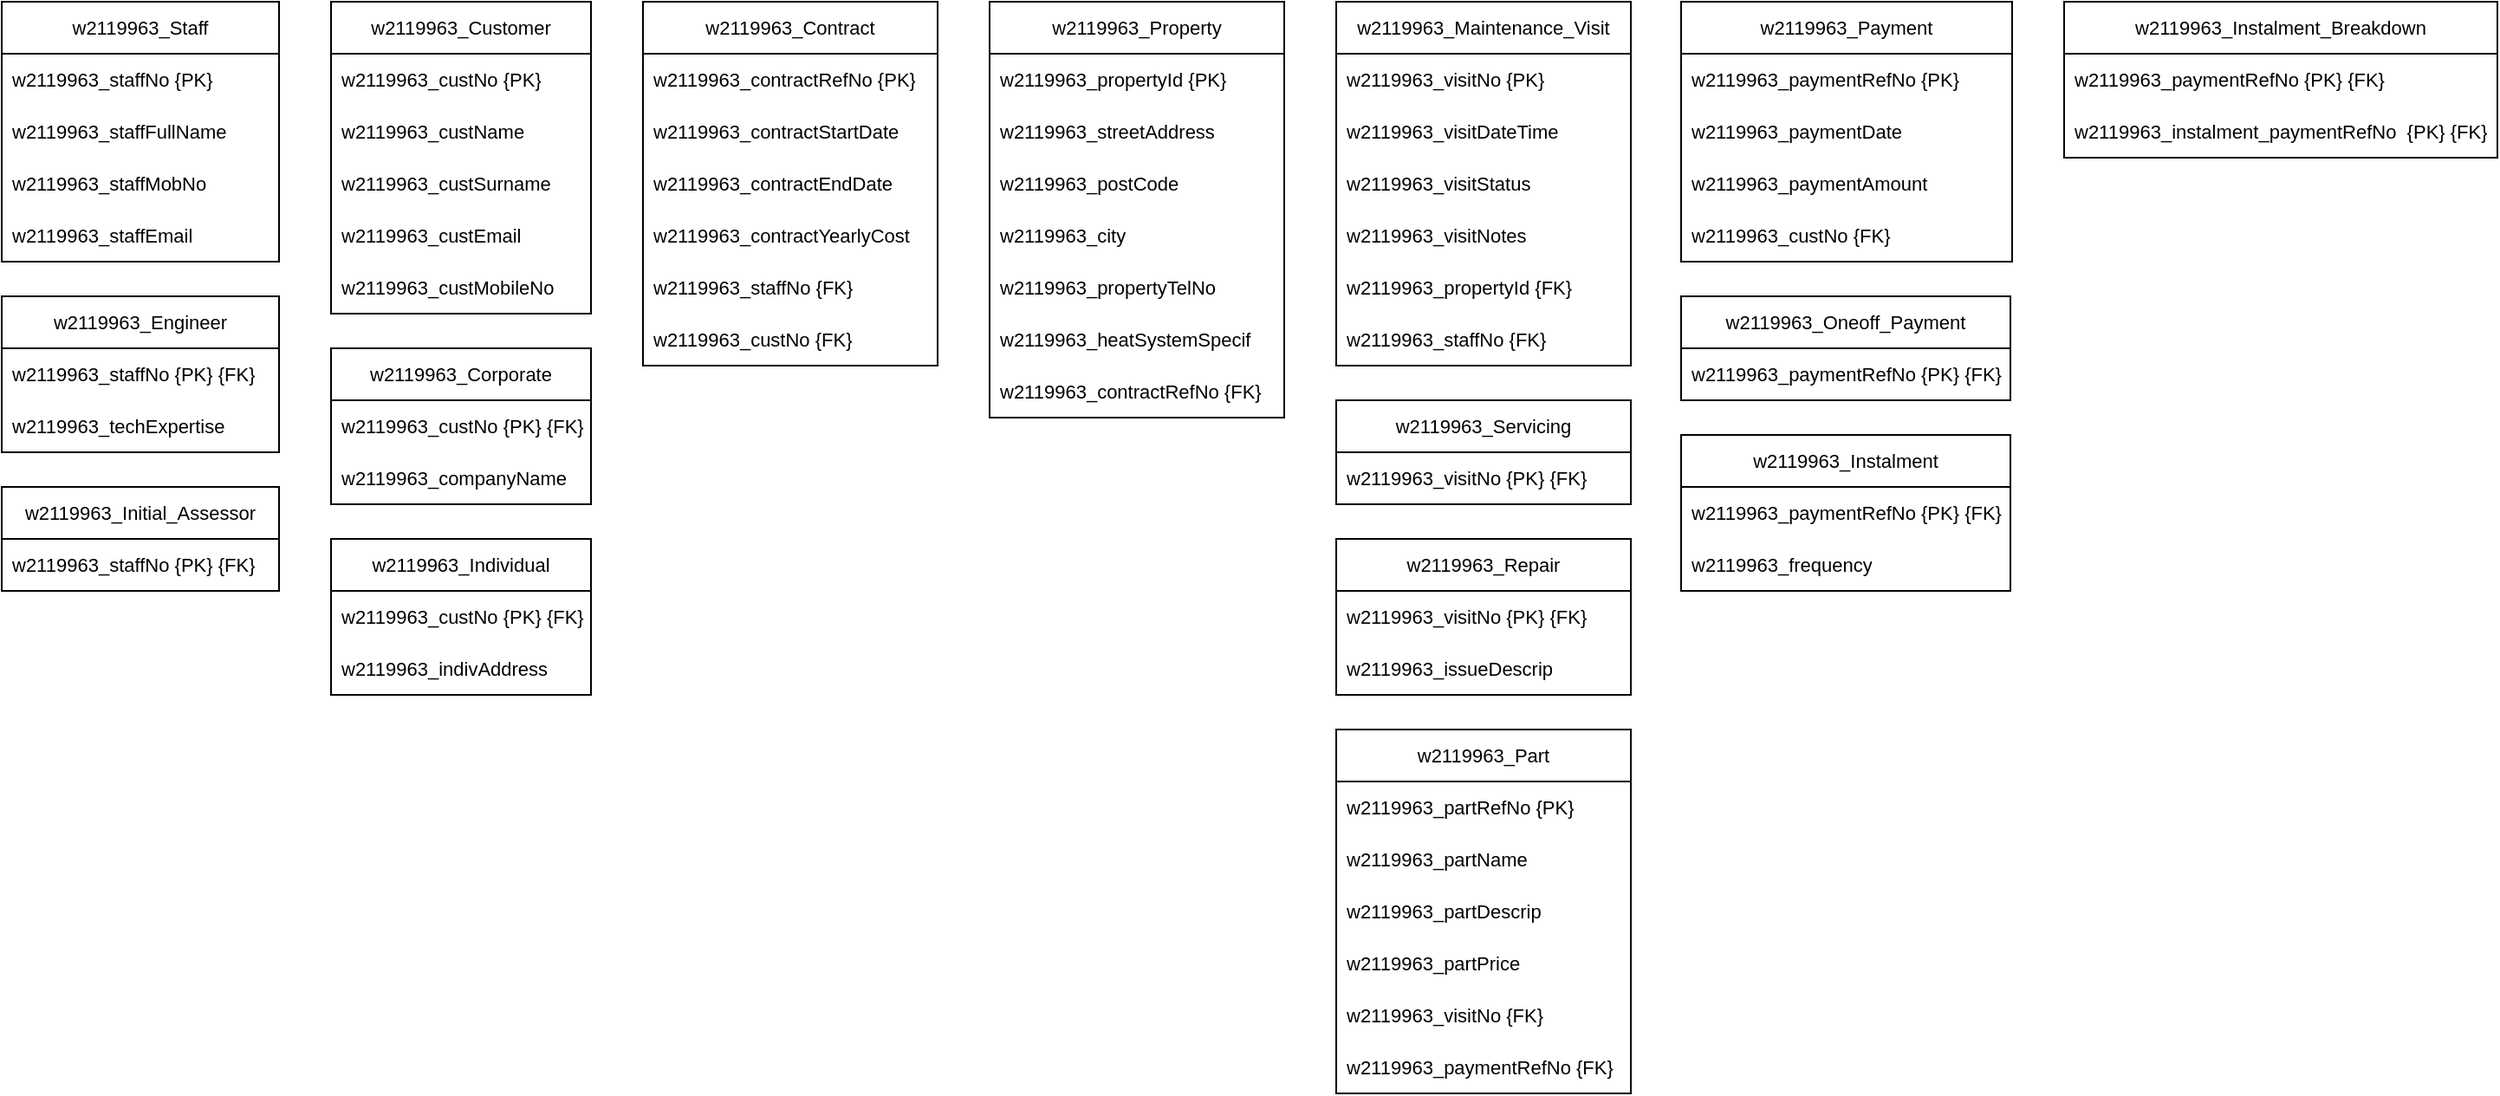 <mxfile version="28.2.7" pages="2">
  <diagram name="Entity_List" id="ESNx5xNrAvuMI_utKRIi">
    <mxGraphModel dx="1983" dy="808" grid="1" gridSize="10" guides="1" tooltips="1" connect="1" arrows="1" fold="1" page="1" pageScale="1" pageWidth="1169" pageHeight="827" math="0" shadow="0">
      <root>
        <mxCell id="0" />
        <mxCell id="1" parent="0" />
        <mxCell id="lE1ll-PFGpmdt14itvpE-1" value="w2119963_Staff" style="swimlane;fontStyle=0;childLayout=stackLayout;horizontal=1;startSize=30;horizontalStack=0;resizeParent=1;resizeParentMax=0;resizeLast=0;collapsible=1;marginBottom=0;whiteSpace=wrap;html=1;fontSize=11;" vertex="1" parent="1">
          <mxGeometry x="10" y="10" width="160" height="150" as="geometry" />
        </mxCell>
        <mxCell id="lE1ll-PFGpmdt14itvpE-2" value="&lt;span style=&quot;text-align: center;&quot;&gt;w2119963_staffNo {PK}&lt;/span&gt;" style="text;strokeColor=none;fillColor=none;align=left;verticalAlign=middle;spacingLeft=4;spacingRight=4;overflow=hidden;points=[[0,0.5],[1,0.5]];portConstraint=eastwest;rotatable=0;whiteSpace=wrap;html=1;fontSize=11;" vertex="1" parent="lE1ll-PFGpmdt14itvpE-1">
          <mxGeometry y="30" width="160" height="30" as="geometry" />
        </mxCell>
        <mxCell id="lE1ll-PFGpmdt14itvpE-3" value="&lt;span style=&quot;text-align: center;&quot;&gt;w2119963_staffFullName&lt;/span&gt;" style="text;strokeColor=none;fillColor=none;align=left;verticalAlign=middle;spacingLeft=4;spacingRight=4;overflow=hidden;points=[[0,0.5],[1,0.5]];portConstraint=eastwest;rotatable=0;whiteSpace=wrap;html=1;fontSize=11;" vertex="1" parent="lE1ll-PFGpmdt14itvpE-1">
          <mxGeometry y="60" width="160" height="30" as="geometry" />
        </mxCell>
        <mxCell id="lE1ll-PFGpmdt14itvpE-4" value="&lt;span style=&quot;text-align: center;&quot;&gt;w2119963_staffMobNo&lt;/span&gt;" style="text;strokeColor=none;fillColor=none;align=left;verticalAlign=middle;spacingLeft=4;spacingRight=4;overflow=hidden;points=[[0,0.5],[1,0.5]];portConstraint=eastwest;rotatable=0;whiteSpace=wrap;html=1;fontSize=11;" vertex="1" parent="lE1ll-PFGpmdt14itvpE-1">
          <mxGeometry y="90" width="160" height="30" as="geometry" />
        </mxCell>
        <mxCell id="lE1ll-PFGpmdt14itvpE-5" value="&lt;span style=&quot;text-align: center;&quot;&gt;w2119963_staffEmail&lt;/span&gt;" style="text;strokeColor=none;fillColor=none;align=left;verticalAlign=middle;spacingLeft=4;spacingRight=4;overflow=hidden;points=[[0,0.5],[1,0.5]];portConstraint=eastwest;rotatable=0;whiteSpace=wrap;html=1;fontSize=11;" vertex="1" parent="lE1ll-PFGpmdt14itvpE-1">
          <mxGeometry y="120" width="160" height="30" as="geometry" />
        </mxCell>
        <mxCell id="lE1ll-PFGpmdt14itvpE-6" value="w2119963_Engineer" style="swimlane;fontStyle=0;childLayout=stackLayout;horizontal=1;startSize=30;horizontalStack=0;resizeParent=1;resizeParentMax=0;resizeLast=0;collapsible=1;marginBottom=0;whiteSpace=wrap;html=1;fontSize=11;" vertex="1" parent="1">
          <mxGeometry x="10" y="180" width="160" height="90" as="geometry" />
        </mxCell>
        <mxCell id="lE1ll-PFGpmdt14itvpE-7" value="&lt;span style=&quot;text-align: center;&quot;&gt;w2119963_staffNo {PK} {FK}&lt;/span&gt;" style="text;strokeColor=none;fillColor=none;align=left;verticalAlign=middle;spacingLeft=4;spacingRight=4;overflow=hidden;points=[[0,0.5],[1,0.5]];portConstraint=eastwest;rotatable=0;whiteSpace=wrap;html=1;fontSize=11;" vertex="1" parent="lE1ll-PFGpmdt14itvpE-6">
          <mxGeometry y="30" width="160" height="30" as="geometry" />
        </mxCell>
        <mxCell id="lE1ll-PFGpmdt14itvpE-8" value="&lt;span style=&quot;text-align: center;&quot;&gt;w2119963_techExpertise&lt;/span&gt;" style="text;strokeColor=none;fillColor=none;align=left;verticalAlign=middle;spacingLeft=4;spacingRight=4;overflow=hidden;points=[[0,0.5],[1,0.5]];portConstraint=eastwest;rotatable=0;whiteSpace=wrap;html=1;fontSize=11;" vertex="1" parent="lE1ll-PFGpmdt14itvpE-6">
          <mxGeometry y="60" width="160" height="30" as="geometry" />
        </mxCell>
        <mxCell id="lE1ll-PFGpmdt14itvpE-11" value="w2119963_Initial_Assessor" style="swimlane;fontStyle=0;childLayout=stackLayout;horizontal=1;startSize=30;horizontalStack=0;resizeParent=1;resizeParentMax=0;resizeLast=0;collapsible=1;marginBottom=0;whiteSpace=wrap;html=1;fontSize=11;" vertex="1" parent="1">
          <mxGeometry x="10" y="290" width="160" height="60" as="geometry" />
        </mxCell>
        <mxCell id="lE1ll-PFGpmdt14itvpE-12" value="&lt;span style=&quot;text-align: center;&quot;&gt;w2119963_staffNo {PK} {FK}&lt;/span&gt;" style="text;strokeColor=none;fillColor=none;align=left;verticalAlign=middle;spacingLeft=4;spacingRight=4;overflow=hidden;points=[[0,0.5],[1,0.5]];portConstraint=eastwest;rotatable=0;whiteSpace=wrap;html=1;fontSize=11;" vertex="1" parent="lE1ll-PFGpmdt14itvpE-11">
          <mxGeometry y="30" width="160" height="30" as="geometry" />
        </mxCell>
        <mxCell id="lE1ll-PFGpmdt14itvpE-14" value="w2119963_Customer" style="swimlane;fontStyle=0;childLayout=stackLayout;horizontal=1;startSize=30;horizontalStack=0;resizeParent=1;resizeParentMax=0;resizeLast=0;collapsible=1;marginBottom=0;whiteSpace=wrap;html=1;fontSize=11;" vertex="1" parent="1">
          <mxGeometry x="200" y="10" width="150" height="180" as="geometry" />
        </mxCell>
        <mxCell id="lE1ll-PFGpmdt14itvpE-15" value="&lt;span style=&quot;text-align: center;&quot;&gt;w2119963_custNo {PK}&lt;/span&gt;" style="text;strokeColor=none;fillColor=none;align=left;verticalAlign=middle;spacingLeft=4;spacingRight=4;overflow=hidden;points=[[0,0.5],[1,0.5]];portConstraint=eastwest;rotatable=0;whiteSpace=wrap;html=1;fontSize=11;" vertex="1" parent="lE1ll-PFGpmdt14itvpE-14">
          <mxGeometry y="30" width="150" height="30" as="geometry" />
        </mxCell>
        <mxCell id="lE1ll-PFGpmdt14itvpE-16" value="&lt;span style=&quot;text-align: center;&quot;&gt;w2119963_custName&lt;/span&gt;" style="text;strokeColor=none;fillColor=none;align=left;verticalAlign=middle;spacingLeft=4;spacingRight=4;overflow=hidden;points=[[0,0.5],[1,0.5]];portConstraint=eastwest;rotatable=0;whiteSpace=wrap;html=1;fontSize=11;" vertex="1" parent="lE1ll-PFGpmdt14itvpE-14">
          <mxGeometry y="60" width="150" height="30" as="geometry" />
        </mxCell>
        <mxCell id="lE1ll-PFGpmdt14itvpE-17" value="&lt;span style=&quot;text-align: center;&quot;&gt;w2119963_custSurname&lt;/span&gt;" style="text;strokeColor=none;fillColor=none;align=left;verticalAlign=middle;spacingLeft=4;spacingRight=4;overflow=hidden;points=[[0,0.5],[1,0.5]];portConstraint=eastwest;rotatable=0;whiteSpace=wrap;html=1;fontSize=11;" vertex="1" parent="lE1ll-PFGpmdt14itvpE-14">
          <mxGeometry y="90" width="150" height="30" as="geometry" />
        </mxCell>
        <mxCell id="lE1ll-PFGpmdt14itvpE-18" value="&lt;span style=&quot;text-align: center;&quot;&gt;w2119963_custEmail&lt;/span&gt;" style="text;strokeColor=none;fillColor=none;align=left;verticalAlign=middle;spacingLeft=4;spacingRight=4;overflow=hidden;points=[[0,0.5],[1,0.5]];portConstraint=eastwest;rotatable=0;whiteSpace=wrap;html=1;fontSize=11;" vertex="1" parent="lE1ll-PFGpmdt14itvpE-14">
          <mxGeometry y="120" width="150" height="30" as="geometry" />
        </mxCell>
        <mxCell id="lE1ll-PFGpmdt14itvpE-19" value="&lt;span style=&quot;text-align: center;&quot;&gt;w2119963_custMobileNo&lt;/span&gt;" style="text;strokeColor=none;fillColor=none;align=left;verticalAlign=middle;spacingLeft=4;spacingRight=4;overflow=hidden;points=[[0,0.5],[1,0.5]];portConstraint=eastwest;rotatable=0;whiteSpace=wrap;html=1;fontSize=11;" vertex="1" parent="lE1ll-PFGpmdt14itvpE-14">
          <mxGeometry y="150" width="150" height="30" as="geometry" />
        </mxCell>
        <mxCell id="lE1ll-PFGpmdt14itvpE-20" value="w2119963_Corporate" style="swimlane;fontStyle=0;childLayout=stackLayout;horizontal=1;startSize=30;horizontalStack=0;resizeParent=1;resizeParentMax=0;resizeLast=0;collapsible=1;marginBottom=0;whiteSpace=wrap;html=1;fontSize=11;" vertex="1" parent="1">
          <mxGeometry x="200" y="210" width="150" height="90" as="geometry" />
        </mxCell>
        <mxCell id="lE1ll-PFGpmdt14itvpE-21" value="&lt;span style=&quot;text-align: center;&quot;&gt;w2119963_custNo {PK} {FK}&lt;/span&gt;" style="text;strokeColor=none;fillColor=none;align=left;verticalAlign=middle;spacingLeft=4;spacingRight=4;overflow=hidden;points=[[0,0.5],[1,0.5]];portConstraint=eastwest;rotatable=0;whiteSpace=wrap;html=1;fontSize=11;" vertex="1" parent="lE1ll-PFGpmdt14itvpE-20">
          <mxGeometry y="30" width="150" height="30" as="geometry" />
        </mxCell>
        <mxCell id="lE1ll-PFGpmdt14itvpE-22" value="&lt;span style=&quot;text-align: center;&quot;&gt;w2119963_companyName&lt;/span&gt;" style="text;strokeColor=none;fillColor=none;align=left;verticalAlign=middle;spacingLeft=4;spacingRight=4;overflow=hidden;points=[[0,0.5],[1,0.5]];portConstraint=eastwest;rotatable=0;whiteSpace=wrap;html=1;fontSize=11;" vertex="1" parent="lE1ll-PFGpmdt14itvpE-20">
          <mxGeometry y="60" width="150" height="30" as="geometry" />
        </mxCell>
        <mxCell id="lE1ll-PFGpmdt14itvpE-26" value="w2119963_Individual" style="swimlane;fontStyle=0;childLayout=stackLayout;horizontal=1;startSize=30;horizontalStack=0;resizeParent=1;resizeParentMax=0;resizeLast=0;collapsible=1;marginBottom=0;whiteSpace=wrap;html=1;fontSize=11;" vertex="1" parent="1">
          <mxGeometry x="200" y="320" width="150" height="90" as="geometry" />
        </mxCell>
        <mxCell id="lE1ll-PFGpmdt14itvpE-27" value="&lt;span style=&quot;text-align: center;&quot;&gt;w2119963_custNo {PK} {FK}&lt;/span&gt;" style="text;strokeColor=none;fillColor=none;align=left;verticalAlign=middle;spacingLeft=4;spacingRight=4;overflow=hidden;points=[[0,0.5],[1,0.5]];portConstraint=eastwest;rotatable=0;whiteSpace=wrap;html=1;fontSize=11;" vertex="1" parent="lE1ll-PFGpmdt14itvpE-26">
          <mxGeometry y="30" width="150" height="30" as="geometry" />
        </mxCell>
        <mxCell id="lE1ll-PFGpmdt14itvpE-28" value="&lt;span style=&quot;text-align: center;&quot;&gt;w2119963_indivAddress&lt;/span&gt;" style="text;strokeColor=none;fillColor=none;align=left;verticalAlign=middle;spacingLeft=4;spacingRight=4;overflow=hidden;points=[[0,0.5],[1,0.5]];portConstraint=eastwest;rotatable=0;whiteSpace=wrap;html=1;fontSize=11;" vertex="1" parent="lE1ll-PFGpmdt14itvpE-26">
          <mxGeometry y="60" width="150" height="30" as="geometry" />
        </mxCell>
        <mxCell id="lE1ll-PFGpmdt14itvpE-29" value="w2119963_Contract" style="swimlane;fontStyle=0;childLayout=stackLayout;horizontal=1;startSize=30;horizontalStack=0;resizeParent=1;resizeParentMax=0;resizeLast=0;collapsible=1;marginBottom=0;whiteSpace=wrap;html=1;fontSize=11;" vertex="1" parent="1">
          <mxGeometry x="380" y="10" width="170" height="210" as="geometry" />
        </mxCell>
        <mxCell id="lE1ll-PFGpmdt14itvpE-30" value="&lt;span style=&quot;text-align: center;&quot;&gt;w2119963_contractRefNo {PK}&lt;/span&gt;" style="text;strokeColor=none;fillColor=none;align=left;verticalAlign=middle;spacingLeft=4;spacingRight=4;overflow=hidden;points=[[0,0.5],[1,0.5]];portConstraint=eastwest;rotatable=0;whiteSpace=wrap;html=1;fontSize=11;" vertex="1" parent="lE1ll-PFGpmdt14itvpE-29">
          <mxGeometry y="30" width="170" height="30" as="geometry" />
        </mxCell>
        <mxCell id="lE1ll-PFGpmdt14itvpE-31" value="&lt;span style=&quot;text-align: center;&quot;&gt;w2119963_contractStartDate&lt;/span&gt;" style="text;strokeColor=none;fillColor=none;align=left;verticalAlign=middle;spacingLeft=4;spacingRight=4;overflow=hidden;points=[[0,0.5],[1,0.5]];portConstraint=eastwest;rotatable=0;whiteSpace=wrap;html=1;fontSize=11;" vertex="1" parent="lE1ll-PFGpmdt14itvpE-29">
          <mxGeometry y="60" width="170" height="30" as="geometry" />
        </mxCell>
        <mxCell id="lE1ll-PFGpmdt14itvpE-32" value="&lt;span style=&quot;text-align: center;&quot;&gt;w2119963_contractEndDate&lt;/span&gt;" style="text;strokeColor=none;fillColor=none;align=left;verticalAlign=middle;spacingLeft=4;spacingRight=4;overflow=hidden;points=[[0,0.5],[1,0.5]];portConstraint=eastwest;rotatable=0;whiteSpace=wrap;html=1;fontSize=11;" vertex="1" parent="lE1ll-PFGpmdt14itvpE-29">
          <mxGeometry y="90" width="170" height="30" as="geometry" />
        </mxCell>
        <mxCell id="lE1ll-PFGpmdt14itvpE-33" value="&lt;span style=&quot;text-align: center;&quot;&gt;w2119963_contractYearlyCost&lt;/span&gt;" style="text;strokeColor=none;fillColor=none;align=left;verticalAlign=middle;spacingLeft=4;spacingRight=4;overflow=hidden;points=[[0,0.5],[1,0.5]];portConstraint=eastwest;rotatable=0;whiteSpace=wrap;html=1;fontSize=11;" vertex="1" parent="lE1ll-PFGpmdt14itvpE-29">
          <mxGeometry y="120" width="170" height="30" as="geometry" />
        </mxCell>
        <mxCell id="lE1ll-PFGpmdt14itvpE-34" value="&lt;span style=&quot;text-align: center;&quot;&gt;w2119963_staffNo {FK}&lt;/span&gt;" style="text;strokeColor=none;fillColor=none;align=left;verticalAlign=middle;spacingLeft=4;spacingRight=4;overflow=hidden;points=[[0,0.5],[1,0.5]];portConstraint=eastwest;rotatable=0;whiteSpace=wrap;html=1;fontSize=11;" vertex="1" parent="lE1ll-PFGpmdt14itvpE-29">
          <mxGeometry y="150" width="170" height="30" as="geometry" />
        </mxCell>
        <mxCell id="lE1ll-PFGpmdt14itvpE-35" value="&lt;span style=&quot;text-align: center;&quot;&gt;w2119963_custNo {FK}&lt;/span&gt;" style="text;strokeColor=none;fillColor=none;align=left;verticalAlign=middle;spacingLeft=4;spacingRight=4;overflow=hidden;points=[[0,0.5],[1,0.5]];portConstraint=eastwest;rotatable=0;whiteSpace=wrap;html=1;fontSize=11;" vertex="1" parent="lE1ll-PFGpmdt14itvpE-29">
          <mxGeometry y="180" width="170" height="30" as="geometry" />
        </mxCell>
        <mxCell id="lE1ll-PFGpmdt14itvpE-36" value="w2119963_Property" style="swimlane;fontStyle=0;childLayout=stackLayout;horizontal=1;startSize=30;horizontalStack=0;resizeParent=1;resizeParentMax=0;resizeLast=0;collapsible=1;marginBottom=0;whiteSpace=wrap;html=1;fontSize=11;" vertex="1" parent="1">
          <mxGeometry x="580" y="10" width="170" height="240" as="geometry" />
        </mxCell>
        <mxCell id="lE1ll-PFGpmdt14itvpE-37" value="&lt;span style=&quot;text-align: center;&quot;&gt;w2119963_&lt;/span&gt;propertyId&lt;span style=&quot;text-align: center;&quot;&gt;&amp;nbsp;{PK}&lt;/span&gt;" style="text;strokeColor=none;fillColor=none;align=left;verticalAlign=middle;spacingLeft=4;spacingRight=4;overflow=hidden;points=[[0,0.5],[1,0.5]];portConstraint=eastwest;rotatable=0;whiteSpace=wrap;html=1;fontSize=11;" vertex="1" parent="lE1ll-PFGpmdt14itvpE-36">
          <mxGeometry y="30" width="170" height="30" as="geometry" />
        </mxCell>
        <mxCell id="lE1ll-PFGpmdt14itvpE-38" value="&lt;span style=&quot;text-align: center;&quot;&gt;w2119963_streetAddress&lt;/span&gt;" style="text;strokeColor=none;fillColor=none;align=left;verticalAlign=middle;spacingLeft=4;spacingRight=4;overflow=hidden;points=[[0,0.5],[1,0.5]];portConstraint=eastwest;rotatable=0;whiteSpace=wrap;html=1;fontSize=11;" vertex="1" parent="lE1ll-PFGpmdt14itvpE-36">
          <mxGeometry y="60" width="170" height="30" as="geometry" />
        </mxCell>
        <mxCell id="lE1ll-PFGpmdt14itvpE-39" value="&lt;span style=&quot;text-align: center;&quot;&gt;w2119963_postCode&lt;/span&gt;" style="text;strokeColor=none;fillColor=none;align=left;verticalAlign=middle;spacingLeft=4;spacingRight=4;overflow=hidden;points=[[0,0.5],[1,0.5]];portConstraint=eastwest;rotatable=0;whiteSpace=wrap;html=1;fontSize=11;" vertex="1" parent="lE1ll-PFGpmdt14itvpE-36">
          <mxGeometry y="90" width="170" height="30" as="geometry" />
        </mxCell>
        <mxCell id="lE1ll-PFGpmdt14itvpE-40" value="&lt;span style=&quot;text-align: center;&quot;&gt;w2119963_city&lt;/span&gt;" style="text;strokeColor=none;fillColor=none;align=left;verticalAlign=middle;spacingLeft=4;spacingRight=4;overflow=hidden;points=[[0,0.5],[1,0.5]];portConstraint=eastwest;rotatable=0;whiteSpace=wrap;html=1;fontSize=11;" vertex="1" parent="lE1ll-PFGpmdt14itvpE-36">
          <mxGeometry y="120" width="170" height="30" as="geometry" />
        </mxCell>
        <mxCell id="lE1ll-PFGpmdt14itvpE-41" value="&lt;span style=&quot;text-align: center;&quot;&gt;w2119963_propertyTelNo&lt;/span&gt;" style="text;strokeColor=none;fillColor=none;align=left;verticalAlign=middle;spacingLeft=4;spacingRight=4;overflow=hidden;points=[[0,0.5],[1,0.5]];portConstraint=eastwest;rotatable=0;whiteSpace=wrap;html=1;fontSize=11;" vertex="1" parent="lE1ll-PFGpmdt14itvpE-36">
          <mxGeometry y="150" width="170" height="30" as="geometry" />
        </mxCell>
        <mxCell id="lE1ll-PFGpmdt14itvpE-42" value="&lt;span style=&quot;text-align: center;&quot;&gt;w2119963_heatSystemSpecif&lt;/span&gt;" style="text;strokeColor=none;fillColor=none;align=left;verticalAlign=middle;spacingLeft=4;spacingRight=4;overflow=hidden;points=[[0,0.5],[1,0.5]];portConstraint=eastwest;rotatable=0;whiteSpace=wrap;html=1;fontSize=11;" vertex="1" parent="lE1ll-PFGpmdt14itvpE-36">
          <mxGeometry y="180" width="170" height="30" as="geometry" />
        </mxCell>
        <mxCell id="lE1ll-PFGpmdt14itvpE-43" value="&lt;span style=&quot;text-align: center;&quot;&gt;w2119963_contractRefNo {FK}&lt;/span&gt;" style="text;strokeColor=none;fillColor=none;align=left;verticalAlign=middle;spacingLeft=4;spacingRight=4;overflow=hidden;points=[[0,0.5],[1,0.5]];portConstraint=eastwest;rotatable=0;whiteSpace=wrap;html=1;fontSize=11;" vertex="1" parent="lE1ll-PFGpmdt14itvpE-36">
          <mxGeometry y="210" width="170" height="30" as="geometry" />
        </mxCell>
        <mxCell id="lE1ll-PFGpmdt14itvpE-44" value="w2119963_Maintenance_Visit" style="swimlane;fontStyle=0;childLayout=stackLayout;horizontal=1;startSize=30;horizontalStack=0;resizeParent=1;resizeParentMax=0;resizeLast=0;collapsible=1;marginBottom=0;whiteSpace=wrap;html=1;fontSize=11;" vertex="1" parent="1">
          <mxGeometry x="780" y="10" width="170" height="210" as="geometry" />
        </mxCell>
        <mxCell id="lE1ll-PFGpmdt14itvpE-45" value="&lt;span style=&quot;text-align: center;&quot;&gt;w2119963_visitNo {PK}&lt;/span&gt;" style="text;strokeColor=none;fillColor=none;align=left;verticalAlign=middle;spacingLeft=4;spacingRight=4;overflow=hidden;points=[[0,0.5],[1,0.5]];portConstraint=eastwest;rotatable=0;whiteSpace=wrap;html=1;fontSize=11;" vertex="1" parent="lE1ll-PFGpmdt14itvpE-44">
          <mxGeometry y="30" width="170" height="30" as="geometry" />
        </mxCell>
        <mxCell id="lE1ll-PFGpmdt14itvpE-46" value="&lt;span style=&quot;text-align: center;&quot;&gt;w2119963_visitDateTime&lt;/span&gt;" style="text;strokeColor=none;fillColor=none;align=left;verticalAlign=middle;spacingLeft=4;spacingRight=4;overflow=hidden;points=[[0,0.5],[1,0.5]];portConstraint=eastwest;rotatable=0;whiteSpace=wrap;html=1;fontSize=11;" vertex="1" parent="lE1ll-PFGpmdt14itvpE-44">
          <mxGeometry y="60" width="170" height="30" as="geometry" />
        </mxCell>
        <mxCell id="lE1ll-PFGpmdt14itvpE-47" value="&lt;span style=&quot;text-align: center;&quot;&gt;w2119963_visitStatus&lt;/span&gt;" style="text;strokeColor=none;fillColor=none;align=left;verticalAlign=middle;spacingLeft=4;spacingRight=4;overflow=hidden;points=[[0,0.5],[1,0.5]];portConstraint=eastwest;rotatable=0;whiteSpace=wrap;html=1;fontSize=11;" vertex="1" parent="lE1ll-PFGpmdt14itvpE-44">
          <mxGeometry y="90" width="170" height="30" as="geometry" />
        </mxCell>
        <mxCell id="lE1ll-PFGpmdt14itvpE-48" value="&lt;span style=&quot;text-align: center;&quot;&gt;w2119963_visitNotes&lt;/span&gt;" style="text;strokeColor=none;fillColor=none;align=left;verticalAlign=middle;spacingLeft=4;spacingRight=4;overflow=hidden;points=[[0,0.5],[1,0.5]];portConstraint=eastwest;rotatable=0;whiteSpace=wrap;html=1;fontSize=11;" vertex="1" parent="lE1ll-PFGpmdt14itvpE-44">
          <mxGeometry y="120" width="170" height="30" as="geometry" />
        </mxCell>
        <mxCell id="lE1ll-PFGpmdt14itvpE-49" value="&lt;span style=&quot;text-align: center;&quot;&gt;w2119963_&lt;/span&gt;propertyId&lt;span style=&quot;text-align: center;&quot;&gt;&amp;nbsp;{FK}&lt;/span&gt;" style="text;strokeColor=none;fillColor=none;align=left;verticalAlign=middle;spacingLeft=4;spacingRight=4;overflow=hidden;points=[[0,0.5],[1,0.5]];portConstraint=eastwest;rotatable=0;whiteSpace=wrap;html=1;fontSize=11;" vertex="1" parent="lE1ll-PFGpmdt14itvpE-44">
          <mxGeometry y="150" width="170" height="30" as="geometry" />
        </mxCell>
        <mxCell id="lE1ll-PFGpmdt14itvpE-50" value="&lt;span style=&quot;text-align: center;&quot;&gt;w2119963_staffNo {FK}&lt;/span&gt;" style="text;strokeColor=none;fillColor=none;align=left;verticalAlign=middle;spacingLeft=4;spacingRight=4;overflow=hidden;points=[[0,0.5],[1,0.5]];portConstraint=eastwest;rotatable=0;whiteSpace=wrap;html=1;fontSize=11;" vertex="1" parent="lE1ll-PFGpmdt14itvpE-44">
          <mxGeometry y="180" width="170" height="30" as="geometry" />
        </mxCell>
        <mxCell id="lE1ll-PFGpmdt14itvpE-52" value="w2119963_Servicing" style="swimlane;fontStyle=0;childLayout=stackLayout;horizontal=1;startSize=30;horizontalStack=0;resizeParent=1;resizeParentMax=0;resizeLast=0;collapsible=1;marginBottom=0;whiteSpace=wrap;html=1;fontSize=11;" vertex="1" parent="1">
          <mxGeometry x="780" y="240" width="170" height="60" as="geometry" />
        </mxCell>
        <mxCell id="lE1ll-PFGpmdt14itvpE-53" value="&lt;span style=&quot;text-align: center;&quot;&gt;w2119963_visitNo {PK} {FK}&lt;/span&gt;" style="text;strokeColor=none;fillColor=none;align=left;verticalAlign=middle;spacingLeft=4;spacingRight=4;overflow=hidden;points=[[0,0.5],[1,0.5]];portConstraint=eastwest;rotatable=0;whiteSpace=wrap;html=1;fontSize=11;" vertex="1" parent="lE1ll-PFGpmdt14itvpE-52">
          <mxGeometry y="30" width="170" height="30" as="geometry" />
        </mxCell>
        <mxCell id="lE1ll-PFGpmdt14itvpE-55" value="w2119963_Repair" style="swimlane;fontStyle=0;childLayout=stackLayout;horizontal=1;startSize=30;horizontalStack=0;resizeParent=1;resizeParentMax=0;resizeLast=0;collapsible=1;marginBottom=0;whiteSpace=wrap;html=1;fontSize=11;" vertex="1" parent="1">
          <mxGeometry x="780" y="320" width="170" height="90" as="geometry" />
        </mxCell>
        <mxCell id="lE1ll-PFGpmdt14itvpE-56" value="&lt;span style=&quot;text-align: center;&quot;&gt;w2119963_visitNo {PK} {FK}&lt;/span&gt;" style="text;strokeColor=none;fillColor=none;align=left;verticalAlign=middle;spacingLeft=4;spacingRight=4;overflow=hidden;points=[[0,0.5],[1,0.5]];portConstraint=eastwest;rotatable=0;whiteSpace=wrap;html=1;fontSize=11;" vertex="1" parent="lE1ll-PFGpmdt14itvpE-55">
          <mxGeometry y="30" width="170" height="30" as="geometry" />
        </mxCell>
        <mxCell id="lE1ll-PFGpmdt14itvpE-57" value="&lt;span style=&quot;text-align: center;&quot;&gt;w2119963_issueDescrip&lt;/span&gt;" style="text;strokeColor=none;fillColor=none;align=left;verticalAlign=middle;spacingLeft=4;spacingRight=4;overflow=hidden;points=[[0,0.5],[1,0.5]];portConstraint=eastwest;rotatable=0;whiteSpace=wrap;html=1;fontSize=11;" vertex="1" parent="lE1ll-PFGpmdt14itvpE-55">
          <mxGeometry y="60" width="170" height="30" as="geometry" />
        </mxCell>
        <mxCell id="lE1ll-PFGpmdt14itvpE-58" value="w2119963_Part" style="swimlane;fontStyle=0;childLayout=stackLayout;horizontal=1;startSize=30;horizontalStack=0;resizeParent=1;resizeParentMax=0;resizeLast=0;collapsible=1;marginBottom=0;whiteSpace=wrap;html=1;fontSize=11;" vertex="1" parent="1">
          <mxGeometry x="780" y="430" width="170" height="210" as="geometry" />
        </mxCell>
        <mxCell id="lE1ll-PFGpmdt14itvpE-59" value="&lt;span style=&quot;text-align: center;&quot;&gt;w2119963_partRefNo {PK}&lt;/span&gt;" style="text;strokeColor=none;fillColor=none;align=left;verticalAlign=middle;spacingLeft=4;spacingRight=4;overflow=hidden;points=[[0,0.5],[1,0.5]];portConstraint=eastwest;rotatable=0;whiteSpace=wrap;html=1;fontSize=11;" vertex="1" parent="lE1ll-PFGpmdt14itvpE-58">
          <mxGeometry y="30" width="170" height="30" as="geometry" />
        </mxCell>
        <mxCell id="lE1ll-PFGpmdt14itvpE-60" value="&lt;span style=&quot;text-align: center;&quot;&gt;w2119963_partName&lt;/span&gt;" style="text;strokeColor=none;fillColor=none;align=left;verticalAlign=middle;spacingLeft=4;spacingRight=4;overflow=hidden;points=[[0,0.5],[1,0.5]];portConstraint=eastwest;rotatable=0;whiteSpace=wrap;html=1;fontSize=11;" vertex="1" parent="lE1ll-PFGpmdt14itvpE-58">
          <mxGeometry y="60" width="170" height="30" as="geometry" />
        </mxCell>
        <mxCell id="lE1ll-PFGpmdt14itvpE-61" value="&lt;span style=&quot;text-align: center;&quot;&gt;w2119963_partDescrip&lt;/span&gt;" style="text;strokeColor=none;fillColor=none;align=left;verticalAlign=middle;spacingLeft=4;spacingRight=4;overflow=hidden;points=[[0,0.5],[1,0.5]];portConstraint=eastwest;rotatable=0;whiteSpace=wrap;html=1;fontSize=11;" vertex="1" parent="lE1ll-PFGpmdt14itvpE-58">
          <mxGeometry y="90" width="170" height="30" as="geometry" />
        </mxCell>
        <mxCell id="lE1ll-PFGpmdt14itvpE-62" value="&lt;span style=&quot;text-align: center;&quot;&gt;w2119963_partPrice&lt;/span&gt;" style="text;strokeColor=none;fillColor=none;align=left;verticalAlign=middle;spacingLeft=4;spacingRight=4;overflow=hidden;points=[[0,0.5],[1,0.5]];portConstraint=eastwest;rotatable=0;whiteSpace=wrap;html=1;fontSize=11;" vertex="1" parent="lE1ll-PFGpmdt14itvpE-58">
          <mxGeometry y="120" width="170" height="30" as="geometry" />
        </mxCell>
        <mxCell id="lE1ll-PFGpmdt14itvpE-63" value="&lt;span style=&quot;text-align: center;&quot;&gt;w2119963_visitNo {FK}&lt;/span&gt;" style="text;strokeColor=none;fillColor=none;align=left;verticalAlign=middle;spacingLeft=4;spacingRight=4;overflow=hidden;points=[[0,0.5],[1,0.5]];portConstraint=eastwest;rotatable=0;whiteSpace=wrap;html=1;fontSize=11;" vertex="1" parent="lE1ll-PFGpmdt14itvpE-58">
          <mxGeometry y="150" width="170" height="30" as="geometry" />
        </mxCell>
        <mxCell id="lE1ll-PFGpmdt14itvpE-64" value="&lt;span style=&quot;text-align: center;&quot;&gt;w2119963_paymentRefNo {FK}&lt;/span&gt;" style="text;strokeColor=none;fillColor=none;align=left;verticalAlign=middle;spacingLeft=4;spacingRight=4;overflow=hidden;points=[[0,0.5],[1,0.5]];portConstraint=eastwest;rotatable=0;whiteSpace=wrap;html=1;fontSize=11;" vertex="1" parent="lE1ll-PFGpmdt14itvpE-58">
          <mxGeometry y="180" width="170" height="30" as="geometry" />
        </mxCell>
        <mxCell id="lE1ll-PFGpmdt14itvpE-65" value="w2119963_Payment" style="swimlane;fontStyle=0;childLayout=stackLayout;horizontal=1;startSize=30;horizontalStack=0;resizeParent=1;resizeParentMax=0;resizeLast=0;collapsible=1;marginBottom=0;whiteSpace=wrap;html=1;fontSize=11;" vertex="1" parent="1">
          <mxGeometry x="979" y="10" width="191" height="150" as="geometry" />
        </mxCell>
        <mxCell id="lE1ll-PFGpmdt14itvpE-66" value="&lt;span style=&quot;text-align: center;&quot;&gt;w2119963_paymentRefNo {PK}&lt;/span&gt;" style="text;strokeColor=none;fillColor=none;align=left;verticalAlign=middle;spacingLeft=4;spacingRight=4;overflow=hidden;points=[[0,0.5],[1,0.5]];portConstraint=eastwest;rotatable=0;whiteSpace=wrap;html=1;fontSize=11;" vertex="1" parent="lE1ll-PFGpmdt14itvpE-65">
          <mxGeometry y="30" width="191" height="30" as="geometry" />
        </mxCell>
        <mxCell id="lE1ll-PFGpmdt14itvpE-67" value="&lt;span style=&quot;text-align: center;&quot;&gt;w2119963_paymentDate&lt;/span&gt;" style="text;strokeColor=none;fillColor=none;align=left;verticalAlign=middle;spacingLeft=4;spacingRight=4;overflow=hidden;points=[[0,0.5],[1,0.5]];portConstraint=eastwest;rotatable=0;whiteSpace=wrap;html=1;fontSize=11;" vertex="1" parent="lE1ll-PFGpmdt14itvpE-65">
          <mxGeometry y="60" width="191" height="30" as="geometry" />
        </mxCell>
        <mxCell id="lE1ll-PFGpmdt14itvpE-68" value="&lt;span style=&quot;text-align: center;&quot;&gt;w2119963_paymentAmount&lt;/span&gt;" style="text;strokeColor=none;fillColor=none;align=left;verticalAlign=middle;spacingLeft=4;spacingRight=4;overflow=hidden;points=[[0,0.5],[1,0.5]];portConstraint=eastwest;rotatable=0;whiteSpace=wrap;html=1;fontSize=11;" vertex="1" parent="lE1ll-PFGpmdt14itvpE-65">
          <mxGeometry y="90" width="191" height="30" as="geometry" />
        </mxCell>
        <mxCell id="lE1ll-PFGpmdt14itvpE-69" value="&lt;span style=&quot;text-align: center;&quot;&gt;w2119963_custNo {FK}&lt;/span&gt;" style="text;strokeColor=none;fillColor=none;align=left;verticalAlign=middle;spacingLeft=4;spacingRight=4;overflow=hidden;points=[[0,0.5],[1,0.5]];portConstraint=eastwest;rotatable=0;whiteSpace=wrap;html=1;fontSize=11;" vertex="1" parent="lE1ll-PFGpmdt14itvpE-65">
          <mxGeometry y="120" width="191" height="30" as="geometry" />
        </mxCell>
        <mxCell id="lE1ll-PFGpmdt14itvpE-72" value="w2119963_Oneoff_Payment" style="swimlane;fontStyle=0;childLayout=stackLayout;horizontal=1;startSize=30;horizontalStack=0;resizeParent=1;resizeParentMax=0;resizeLast=0;collapsible=1;marginBottom=0;whiteSpace=wrap;html=1;fontSize=11;" vertex="1" parent="1">
          <mxGeometry x="979" y="180" width="190" height="60" as="geometry" />
        </mxCell>
        <mxCell id="lE1ll-PFGpmdt14itvpE-73" value="&lt;span style=&quot;text-align: center;&quot;&gt;w2119963_paymentRefNo {PK} {FK}&lt;/span&gt;" style="text;strokeColor=none;fillColor=none;align=left;verticalAlign=middle;spacingLeft=4;spacingRight=4;overflow=hidden;points=[[0,0.5],[1,0.5]];portConstraint=eastwest;rotatable=0;whiteSpace=wrap;html=1;fontSize=11;" vertex="1" parent="lE1ll-PFGpmdt14itvpE-72">
          <mxGeometry y="30" width="190" height="30" as="geometry" />
        </mxCell>
        <mxCell id="lE1ll-PFGpmdt14itvpE-74" value="w2119963_Instalment" style="swimlane;fontStyle=0;childLayout=stackLayout;horizontal=1;startSize=30;horizontalStack=0;resizeParent=1;resizeParentMax=0;resizeLast=0;collapsible=1;marginBottom=0;whiteSpace=wrap;html=1;fontSize=11;" vertex="1" parent="1">
          <mxGeometry x="979" y="260" width="190" height="90" as="geometry" />
        </mxCell>
        <mxCell id="lE1ll-PFGpmdt14itvpE-75" value="&lt;span style=&quot;text-align: center;&quot;&gt;w2119963_paymentRefNo {PK} {FK}&lt;/span&gt;" style="text;strokeColor=none;fillColor=none;align=left;verticalAlign=middle;spacingLeft=4;spacingRight=4;overflow=hidden;points=[[0,0.5],[1,0.5]];portConstraint=eastwest;rotatable=0;whiteSpace=wrap;html=1;fontSize=11;" vertex="1" parent="lE1ll-PFGpmdt14itvpE-74">
          <mxGeometry y="30" width="190" height="30" as="geometry" />
        </mxCell>
        <mxCell id="lE1ll-PFGpmdt14itvpE-76" value="&lt;span style=&quot;text-align: center;&quot;&gt;w2119963_frequency&lt;/span&gt;" style="text;strokeColor=none;fillColor=none;align=left;verticalAlign=middle;spacingLeft=4;spacingRight=4;overflow=hidden;points=[[0,0.5],[1,0.5]];portConstraint=eastwest;rotatable=0;whiteSpace=wrap;html=1;fontSize=11;" vertex="1" parent="lE1ll-PFGpmdt14itvpE-74">
          <mxGeometry y="60" width="190" height="30" as="geometry" />
        </mxCell>
        <mxCell id="lE1ll-PFGpmdt14itvpE-77" value="w2119963_Instalment_Breakdown" style="swimlane;fontStyle=0;childLayout=stackLayout;horizontal=1;startSize=30;horizontalStack=0;resizeParent=1;resizeParentMax=0;resizeLast=0;collapsible=1;marginBottom=0;whiteSpace=wrap;html=1;fontSize=11;" vertex="1" parent="1">
          <mxGeometry x="1200" y="10" width="250" height="90" as="geometry" />
        </mxCell>
        <mxCell id="lE1ll-PFGpmdt14itvpE-78" value="w2119963_paymentRefNo {PK} {FK}" style="text;strokeColor=none;fillColor=none;align=left;verticalAlign=middle;spacingLeft=4;spacingRight=4;overflow=hidden;points=[[0,0.5],[1,0.5]];portConstraint=eastwest;rotatable=0;whiteSpace=wrap;html=1;fontSize=11;" vertex="1" parent="lE1ll-PFGpmdt14itvpE-77">
          <mxGeometry y="30" width="250" height="30" as="geometry" />
        </mxCell>
        <mxCell id="lE1ll-PFGpmdt14itvpE-79" value="&lt;div style=&quot;text-align: center;&quot;&gt;&lt;span style=&quot;background-color: transparent;&quot;&gt;w2119963_instalment_paymentRefNo&amp;nbsp; {PK} {FK}&lt;/span&gt;&lt;/div&gt;" style="text;strokeColor=none;fillColor=none;align=left;verticalAlign=middle;spacingLeft=4;spacingRight=4;overflow=hidden;points=[[0,0.5],[1,0.5]];portConstraint=eastwest;rotatable=0;whiteSpace=wrap;html=1;fontSize=11;" vertex="1" parent="lE1ll-PFGpmdt14itvpE-77">
          <mxGeometry y="60" width="250" height="30" as="geometry" />
        </mxCell>
      </root>
    </mxGraphModel>
  </diagram>
  <diagram id="VRePaIh7rd1Gr9RzIIEC" name="diagram_layout">
    <mxGraphModel dx="2280" dy="102" grid="1" gridSize="10" guides="1" tooltips="1" connect="1" arrows="1" fold="1" page="1" pageScale="1" pageWidth="1169" pageHeight="827" math="0" shadow="0">
      <root>
        <mxCell id="0" />
        <mxCell id="1" parent="0" />
        <mxCell id="wfeB3W-yhpSksFbtTAW_-1" value="w2119963_Staff" style="swimlane;fontStyle=0;childLayout=stackLayout;horizontal=1;startSize=30;horizontalStack=0;resizeParent=1;resizeParentMax=0;resizeLast=0;collapsible=1;marginBottom=0;whiteSpace=wrap;html=1;fontSize=11;" vertex="1" parent="1">
          <mxGeometry x="10" y="827" width="160" height="150" as="geometry" />
        </mxCell>
        <mxCell id="wfeB3W-yhpSksFbtTAW_-2" value="&lt;span style=&quot;text-align: center;&quot;&gt;w2119963_staffNo {PK}&lt;/span&gt;" style="text;strokeColor=none;fillColor=none;align=left;verticalAlign=middle;spacingLeft=4;spacingRight=4;overflow=hidden;points=[[0,0.5],[1,0.5]];portConstraint=eastwest;rotatable=0;whiteSpace=wrap;html=1;fontSize=11;" vertex="1" parent="wfeB3W-yhpSksFbtTAW_-1">
          <mxGeometry y="30" width="160" height="30" as="geometry" />
        </mxCell>
        <mxCell id="wfeB3W-yhpSksFbtTAW_-3" value="&lt;span style=&quot;text-align: center;&quot;&gt;w2119963_staffFullName&lt;/span&gt;" style="text;strokeColor=none;fillColor=none;align=left;verticalAlign=middle;spacingLeft=4;spacingRight=4;overflow=hidden;points=[[0,0.5],[1,0.5]];portConstraint=eastwest;rotatable=0;whiteSpace=wrap;html=1;fontSize=11;" vertex="1" parent="wfeB3W-yhpSksFbtTAW_-1">
          <mxGeometry y="60" width="160" height="30" as="geometry" />
        </mxCell>
        <mxCell id="wfeB3W-yhpSksFbtTAW_-4" value="&lt;span style=&quot;text-align: center;&quot;&gt;w2119963_staffMobNo&lt;/span&gt;" style="text;strokeColor=none;fillColor=none;align=left;verticalAlign=middle;spacingLeft=4;spacingRight=4;overflow=hidden;points=[[0,0.5],[1,0.5]];portConstraint=eastwest;rotatable=0;whiteSpace=wrap;html=1;fontSize=11;" vertex="1" parent="wfeB3W-yhpSksFbtTAW_-1">
          <mxGeometry y="90" width="160" height="30" as="geometry" />
        </mxCell>
        <mxCell id="wfeB3W-yhpSksFbtTAW_-5" value="&lt;span style=&quot;text-align: center;&quot;&gt;w2119963_staffEmail&lt;/span&gt;" style="text;strokeColor=none;fillColor=none;align=left;verticalAlign=middle;spacingLeft=4;spacingRight=4;overflow=hidden;points=[[0,0.5],[1,0.5]];portConstraint=eastwest;rotatable=0;whiteSpace=wrap;html=1;fontSize=11;" vertex="1" parent="wfeB3W-yhpSksFbtTAW_-1">
          <mxGeometry y="120" width="160" height="30" as="geometry" />
        </mxCell>
        <mxCell id="wfeB3W-yhpSksFbtTAW_-6" value="w2119963_Engineer" style="swimlane;fontStyle=0;childLayout=stackLayout;horizontal=1;startSize=30;horizontalStack=0;resizeParent=1;resizeParentMax=0;resizeLast=0;collapsible=1;marginBottom=0;whiteSpace=wrap;html=1;fontSize=11;" vertex="1" parent="1">
          <mxGeometry x="10" y="997" width="160" height="90" as="geometry" />
        </mxCell>
        <mxCell id="wfeB3W-yhpSksFbtTAW_-7" value="&lt;span style=&quot;text-align: center;&quot;&gt;w2119963_staffNo {PK} {FK}&lt;/span&gt;" style="text;strokeColor=none;fillColor=none;align=left;verticalAlign=middle;spacingLeft=4;spacingRight=4;overflow=hidden;points=[[0,0.5],[1,0.5]];portConstraint=eastwest;rotatable=0;whiteSpace=wrap;html=1;fontSize=11;" vertex="1" parent="wfeB3W-yhpSksFbtTAW_-6">
          <mxGeometry y="30" width="160" height="30" as="geometry" />
        </mxCell>
        <mxCell id="wfeB3W-yhpSksFbtTAW_-8" value="&lt;span style=&quot;text-align: center;&quot;&gt;w2119963_techExpertise&lt;/span&gt;" style="text;strokeColor=none;fillColor=none;align=left;verticalAlign=middle;spacingLeft=4;spacingRight=4;overflow=hidden;points=[[0,0.5],[1,0.5]];portConstraint=eastwest;rotatable=0;whiteSpace=wrap;html=1;fontSize=11;" vertex="1" parent="wfeB3W-yhpSksFbtTAW_-6">
          <mxGeometry y="60" width="160" height="30" as="geometry" />
        </mxCell>
        <mxCell id="wfeB3W-yhpSksFbtTAW_-9" value="w2119963_Initial_Assessor" style="swimlane;fontStyle=0;childLayout=stackLayout;horizontal=1;startSize=30;horizontalStack=0;resizeParent=1;resizeParentMax=0;resizeLast=0;collapsible=1;marginBottom=0;whiteSpace=wrap;html=1;fontSize=11;" vertex="1" parent="1">
          <mxGeometry x="10" y="1107" width="160" height="60" as="geometry" />
        </mxCell>
        <mxCell id="wfeB3W-yhpSksFbtTAW_-10" value="&lt;span style=&quot;text-align: center;&quot;&gt;w2119963_staffNo {PK} {FK}&lt;/span&gt;" style="text;strokeColor=none;fillColor=none;align=left;verticalAlign=middle;spacingLeft=4;spacingRight=4;overflow=hidden;points=[[0,0.5],[1,0.5]];portConstraint=eastwest;rotatable=0;whiteSpace=wrap;html=1;fontSize=11;" vertex="1" parent="wfeB3W-yhpSksFbtTAW_-9">
          <mxGeometry y="30" width="160" height="30" as="geometry" />
        </mxCell>
        <mxCell id="wfeB3W-yhpSksFbtTAW_-11" value="w2119963_Customer" style="swimlane;fontStyle=0;childLayout=stackLayout;horizontal=1;startSize=30;horizontalStack=0;resizeParent=1;resizeParentMax=0;resizeLast=0;collapsible=1;marginBottom=0;whiteSpace=wrap;html=1;fontSize=11;" vertex="1" parent="1">
          <mxGeometry x="200" y="827" width="150" height="180" as="geometry" />
        </mxCell>
        <mxCell id="wfeB3W-yhpSksFbtTAW_-12" value="&lt;span style=&quot;text-align: center;&quot;&gt;w2119963_custNo {PK}&lt;/span&gt;" style="text;strokeColor=none;fillColor=none;align=left;verticalAlign=middle;spacingLeft=4;spacingRight=4;overflow=hidden;points=[[0,0.5],[1,0.5]];portConstraint=eastwest;rotatable=0;whiteSpace=wrap;html=1;fontSize=11;" vertex="1" parent="wfeB3W-yhpSksFbtTAW_-11">
          <mxGeometry y="30" width="150" height="30" as="geometry" />
        </mxCell>
        <mxCell id="wfeB3W-yhpSksFbtTAW_-13" value="&lt;span style=&quot;text-align: center;&quot;&gt;w2119963_custName&lt;/span&gt;" style="text;strokeColor=none;fillColor=none;align=left;verticalAlign=middle;spacingLeft=4;spacingRight=4;overflow=hidden;points=[[0,0.5],[1,0.5]];portConstraint=eastwest;rotatable=0;whiteSpace=wrap;html=1;fontSize=11;" vertex="1" parent="wfeB3W-yhpSksFbtTAW_-11">
          <mxGeometry y="60" width="150" height="30" as="geometry" />
        </mxCell>
        <mxCell id="wfeB3W-yhpSksFbtTAW_-14" value="&lt;span style=&quot;text-align: center;&quot;&gt;w2119963_custSurname&lt;/span&gt;" style="text;strokeColor=none;fillColor=none;align=left;verticalAlign=middle;spacingLeft=4;spacingRight=4;overflow=hidden;points=[[0,0.5],[1,0.5]];portConstraint=eastwest;rotatable=0;whiteSpace=wrap;html=1;fontSize=11;" vertex="1" parent="wfeB3W-yhpSksFbtTAW_-11">
          <mxGeometry y="90" width="150" height="30" as="geometry" />
        </mxCell>
        <mxCell id="wfeB3W-yhpSksFbtTAW_-15" value="&lt;span style=&quot;text-align: center;&quot;&gt;w2119963_custEmail&lt;/span&gt;" style="text;strokeColor=none;fillColor=none;align=left;verticalAlign=middle;spacingLeft=4;spacingRight=4;overflow=hidden;points=[[0,0.5],[1,0.5]];portConstraint=eastwest;rotatable=0;whiteSpace=wrap;html=1;fontSize=11;" vertex="1" parent="wfeB3W-yhpSksFbtTAW_-11">
          <mxGeometry y="120" width="150" height="30" as="geometry" />
        </mxCell>
        <mxCell id="wfeB3W-yhpSksFbtTAW_-16" value="&lt;span style=&quot;text-align: center;&quot;&gt;w2119963_custMobileNo&lt;/span&gt;" style="text;strokeColor=none;fillColor=none;align=left;verticalAlign=middle;spacingLeft=4;spacingRight=4;overflow=hidden;points=[[0,0.5],[1,0.5]];portConstraint=eastwest;rotatable=0;whiteSpace=wrap;html=1;fontSize=11;" vertex="1" parent="wfeB3W-yhpSksFbtTAW_-11">
          <mxGeometry y="150" width="150" height="30" as="geometry" />
        </mxCell>
        <mxCell id="wfeB3W-yhpSksFbtTAW_-17" value="w2119963_Corporate" style="swimlane;fontStyle=0;childLayout=stackLayout;horizontal=1;startSize=30;horizontalStack=0;resizeParent=1;resizeParentMax=0;resizeLast=0;collapsible=1;marginBottom=0;whiteSpace=wrap;html=1;fontSize=11;" vertex="1" parent="1">
          <mxGeometry x="200" y="1027" width="150" height="90" as="geometry" />
        </mxCell>
        <mxCell id="wfeB3W-yhpSksFbtTAW_-18" value="&lt;span style=&quot;text-align: center;&quot;&gt;w2119963_custNo {PK} {FK}&lt;/span&gt;" style="text;strokeColor=none;fillColor=none;align=left;verticalAlign=middle;spacingLeft=4;spacingRight=4;overflow=hidden;points=[[0,0.5],[1,0.5]];portConstraint=eastwest;rotatable=0;whiteSpace=wrap;html=1;fontSize=11;" vertex="1" parent="wfeB3W-yhpSksFbtTAW_-17">
          <mxGeometry y="30" width="150" height="30" as="geometry" />
        </mxCell>
        <mxCell id="wfeB3W-yhpSksFbtTAW_-19" value="&lt;span style=&quot;text-align: center;&quot;&gt;w2119963_companyName&lt;/span&gt;" style="text;strokeColor=none;fillColor=none;align=left;verticalAlign=middle;spacingLeft=4;spacingRight=4;overflow=hidden;points=[[0,0.5],[1,0.5]];portConstraint=eastwest;rotatable=0;whiteSpace=wrap;html=1;fontSize=11;" vertex="1" parent="wfeB3W-yhpSksFbtTAW_-17">
          <mxGeometry y="60" width="150" height="30" as="geometry" />
        </mxCell>
        <mxCell id="wfeB3W-yhpSksFbtTAW_-20" value="w2119963_Individual" style="swimlane;fontStyle=0;childLayout=stackLayout;horizontal=1;startSize=30;horizontalStack=0;resizeParent=1;resizeParentMax=0;resizeLast=0;collapsible=1;marginBottom=0;whiteSpace=wrap;html=1;fontSize=11;" vertex="1" parent="1">
          <mxGeometry x="200" y="1137" width="150" height="90" as="geometry" />
        </mxCell>
        <mxCell id="wfeB3W-yhpSksFbtTAW_-21" value="&lt;span style=&quot;text-align: center;&quot;&gt;w2119963_custNo {PK} {FK}&lt;/span&gt;" style="text;strokeColor=none;fillColor=none;align=left;verticalAlign=middle;spacingLeft=4;spacingRight=4;overflow=hidden;points=[[0,0.5],[1,0.5]];portConstraint=eastwest;rotatable=0;whiteSpace=wrap;html=1;fontSize=11;" vertex="1" parent="wfeB3W-yhpSksFbtTAW_-20">
          <mxGeometry y="30" width="150" height="30" as="geometry" />
        </mxCell>
        <mxCell id="wfeB3W-yhpSksFbtTAW_-22" value="&lt;span style=&quot;text-align: center;&quot;&gt;w2119963_indivAddress&lt;/span&gt;" style="text;strokeColor=none;fillColor=none;align=left;verticalAlign=middle;spacingLeft=4;spacingRight=4;overflow=hidden;points=[[0,0.5],[1,0.5]];portConstraint=eastwest;rotatable=0;whiteSpace=wrap;html=1;fontSize=11;" vertex="1" parent="wfeB3W-yhpSksFbtTAW_-20">
          <mxGeometry y="60" width="150" height="30" as="geometry" />
        </mxCell>
        <mxCell id="wfeB3W-yhpSksFbtTAW_-23" value="w2119963_Contract" style="swimlane;fontStyle=0;childLayout=stackLayout;horizontal=1;startSize=30;horizontalStack=0;resizeParent=1;resizeParentMax=0;resizeLast=0;collapsible=1;marginBottom=0;whiteSpace=wrap;html=1;fontSize=11;" vertex="1" parent="1">
          <mxGeometry x="420" y="827" width="170" height="210" as="geometry" />
        </mxCell>
        <mxCell id="wfeB3W-yhpSksFbtTAW_-24" value="&lt;span style=&quot;text-align: center;&quot;&gt;w2119963_contractRefNo {PK}&lt;/span&gt;" style="text;strokeColor=none;fillColor=none;align=left;verticalAlign=middle;spacingLeft=4;spacingRight=4;overflow=hidden;points=[[0,0.5],[1,0.5]];portConstraint=eastwest;rotatable=0;whiteSpace=wrap;html=1;fontSize=11;" vertex="1" parent="wfeB3W-yhpSksFbtTAW_-23">
          <mxGeometry y="30" width="170" height="30" as="geometry" />
        </mxCell>
        <mxCell id="wfeB3W-yhpSksFbtTAW_-25" value="&lt;span style=&quot;text-align: center;&quot;&gt;w2119963_contractStartDate&lt;/span&gt;" style="text;strokeColor=none;fillColor=none;align=left;verticalAlign=middle;spacingLeft=4;spacingRight=4;overflow=hidden;points=[[0,0.5],[1,0.5]];portConstraint=eastwest;rotatable=0;whiteSpace=wrap;html=1;fontSize=11;" vertex="1" parent="wfeB3W-yhpSksFbtTAW_-23">
          <mxGeometry y="60" width="170" height="30" as="geometry" />
        </mxCell>
        <mxCell id="wfeB3W-yhpSksFbtTAW_-26" value="&lt;span style=&quot;text-align: center;&quot;&gt;w2119963_contractEndDate&lt;/span&gt;" style="text;strokeColor=none;fillColor=none;align=left;verticalAlign=middle;spacingLeft=4;spacingRight=4;overflow=hidden;points=[[0,0.5],[1,0.5]];portConstraint=eastwest;rotatable=0;whiteSpace=wrap;html=1;fontSize=11;" vertex="1" parent="wfeB3W-yhpSksFbtTAW_-23">
          <mxGeometry y="90" width="170" height="30" as="geometry" />
        </mxCell>
        <mxCell id="wfeB3W-yhpSksFbtTAW_-27" value="&lt;span style=&quot;text-align: center;&quot;&gt;w2119963_contractYearlyCost&lt;/span&gt;" style="text;strokeColor=none;fillColor=none;align=left;verticalAlign=middle;spacingLeft=4;spacingRight=4;overflow=hidden;points=[[0,0.5],[1,0.5]];portConstraint=eastwest;rotatable=0;whiteSpace=wrap;html=1;fontSize=11;" vertex="1" parent="wfeB3W-yhpSksFbtTAW_-23">
          <mxGeometry y="120" width="170" height="30" as="geometry" />
        </mxCell>
        <mxCell id="wfeB3W-yhpSksFbtTAW_-28" value="&lt;span style=&quot;text-align: center;&quot;&gt;w2119963_staffNo {FK}&lt;/span&gt;" style="text;strokeColor=none;fillColor=none;align=left;verticalAlign=middle;spacingLeft=4;spacingRight=4;overflow=hidden;points=[[0,0.5],[1,0.5]];portConstraint=eastwest;rotatable=0;whiteSpace=wrap;html=1;fontSize=11;" vertex="1" parent="wfeB3W-yhpSksFbtTAW_-23">
          <mxGeometry y="150" width="170" height="30" as="geometry" />
        </mxCell>
        <mxCell id="wfeB3W-yhpSksFbtTAW_-29" value="&lt;span style=&quot;text-align: center;&quot;&gt;w2119963_custNo {FK}&lt;/span&gt;" style="text;strokeColor=none;fillColor=none;align=left;verticalAlign=middle;spacingLeft=4;spacingRight=4;overflow=hidden;points=[[0,0.5],[1,0.5]];portConstraint=eastwest;rotatable=0;whiteSpace=wrap;html=1;fontSize=11;" vertex="1" parent="wfeB3W-yhpSksFbtTAW_-23">
          <mxGeometry y="180" width="170" height="30" as="geometry" />
        </mxCell>
        <mxCell id="wfeB3W-yhpSksFbtTAW_-30" value="w2119963_Property" style="swimlane;fontStyle=0;childLayout=stackLayout;horizontal=1;startSize=30;horizontalStack=0;resizeParent=1;resizeParentMax=0;resizeLast=0;collapsible=1;marginBottom=0;whiteSpace=wrap;html=1;fontSize=11;" vertex="1" parent="1">
          <mxGeometry x="420" y="1062" width="170" height="240" as="geometry" />
        </mxCell>
        <mxCell id="wfeB3W-yhpSksFbtTAW_-31" value="&lt;span style=&quot;text-align: center;&quot;&gt;w2119963_&lt;/span&gt;propertyId&lt;span style=&quot;text-align: center;&quot;&gt;&amp;nbsp;{PK}&lt;/span&gt;" style="text;strokeColor=none;fillColor=none;align=left;verticalAlign=middle;spacingLeft=4;spacingRight=4;overflow=hidden;points=[[0,0.5],[1,0.5]];portConstraint=eastwest;rotatable=0;whiteSpace=wrap;html=1;fontSize=11;" vertex="1" parent="wfeB3W-yhpSksFbtTAW_-30">
          <mxGeometry y="30" width="170" height="30" as="geometry" />
        </mxCell>
        <mxCell id="wfeB3W-yhpSksFbtTAW_-32" value="&lt;span style=&quot;text-align: center;&quot;&gt;w2119963_streetAddress&lt;/span&gt;" style="text;strokeColor=none;fillColor=none;align=left;verticalAlign=middle;spacingLeft=4;spacingRight=4;overflow=hidden;points=[[0,0.5],[1,0.5]];portConstraint=eastwest;rotatable=0;whiteSpace=wrap;html=1;fontSize=11;" vertex="1" parent="wfeB3W-yhpSksFbtTAW_-30">
          <mxGeometry y="60" width="170" height="30" as="geometry" />
        </mxCell>
        <mxCell id="wfeB3W-yhpSksFbtTAW_-33" value="&lt;span style=&quot;text-align: center;&quot;&gt;w2119963_postCode&lt;/span&gt;" style="text;strokeColor=none;fillColor=none;align=left;verticalAlign=middle;spacingLeft=4;spacingRight=4;overflow=hidden;points=[[0,0.5],[1,0.5]];portConstraint=eastwest;rotatable=0;whiteSpace=wrap;html=1;fontSize=11;" vertex="1" parent="wfeB3W-yhpSksFbtTAW_-30">
          <mxGeometry y="90" width="170" height="30" as="geometry" />
        </mxCell>
        <mxCell id="wfeB3W-yhpSksFbtTAW_-34" value="&lt;span style=&quot;text-align: center;&quot;&gt;w2119963_city&lt;/span&gt;" style="text;strokeColor=none;fillColor=none;align=left;verticalAlign=middle;spacingLeft=4;spacingRight=4;overflow=hidden;points=[[0,0.5],[1,0.5]];portConstraint=eastwest;rotatable=0;whiteSpace=wrap;html=1;fontSize=11;" vertex="1" parent="wfeB3W-yhpSksFbtTAW_-30">
          <mxGeometry y="120" width="170" height="30" as="geometry" />
        </mxCell>
        <mxCell id="wfeB3W-yhpSksFbtTAW_-35" value="&lt;span style=&quot;text-align: center;&quot;&gt;w2119963_propertyTelNo&lt;/span&gt;" style="text;strokeColor=none;fillColor=none;align=left;verticalAlign=middle;spacingLeft=4;spacingRight=4;overflow=hidden;points=[[0,0.5],[1,0.5]];portConstraint=eastwest;rotatable=0;whiteSpace=wrap;html=1;fontSize=11;" vertex="1" parent="wfeB3W-yhpSksFbtTAW_-30">
          <mxGeometry y="150" width="170" height="30" as="geometry" />
        </mxCell>
        <mxCell id="wfeB3W-yhpSksFbtTAW_-36" value="&lt;span style=&quot;text-align: center;&quot;&gt;w2119963_heatSystemSpecif&lt;/span&gt;" style="text;strokeColor=none;fillColor=none;align=left;verticalAlign=middle;spacingLeft=4;spacingRight=4;overflow=hidden;points=[[0,0.5],[1,0.5]];portConstraint=eastwest;rotatable=0;whiteSpace=wrap;html=1;fontSize=11;" vertex="1" parent="wfeB3W-yhpSksFbtTAW_-30">
          <mxGeometry y="180" width="170" height="30" as="geometry" />
        </mxCell>
        <mxCell id="wfeB3W-yhpSksFbtTAW_-37" value="&lt;span style=&quot;text-align: center;&quot;&gt;w2119963_contractRefNo {FK}&lt;/span&gt;" style="text;strokeColor=none;fillColor=none;align=left;verticalAlign=middle;spacingLeft=4;spacingRight=4;overflow=hidden;points=[[0,0.5],[1,0.5]];portConstraint=eastwest;rotatable=0;whiteSpace=wrap;html=1;fontSize=11;" vertex="1" parent="wfeB3W-yhpSksFbtTAW_-30">
          <mxGeometry y="210" width="170" height="30" as="geometry" />
        </mxCell>
        <mxCell id="wfeB3W-yhpSksFbtTAW_-38" value="w2119963_Maintenance_Visit" style="swimlane;fontStyle=0;childLayout=stackLayout;horizontal=1;startSize=30;horizontalStack=0;resizeParent=1;resizeParentMax=0;resizeLast=0;collapsible=1;marginBottom=0;whiteSpace=wrap;html=1;fontSize=11;" vertex="1" parent="1">
          <mxGeometry x="420" y="1320" width="170" height="210" as="geometry" />
        </mxCell>
        <mxCell id="wfeB3W-yhpSksFbtTAW_-39" value="&lt;span style=&quot;text-align: center;&quot;&gt;w2119963_visitNo {PK}&lt;/span&gt;" style="text;strokeColor=none;fillColor=none;align=left;verticalAlign=middle;spacingLeft=4;spacingRight=4;overflow=hidden;points=[[0,0.5],[1,0.5]];portConstraint=eastwest;rotatable=0;whiteSpace=wrap;html=1;fontSize=11;" vertex="1" parent="wfeB3W-yhpSksFbtTAW_-38">
          <mxGeometry y="30" width="170" height="30" as="geometry" />
        </mxCell>
        <mxCell id="wfeB3W-yhpSksFbtTAW_-40" value="&lt;span style=&quot;text-align: center;&quot;&gt;w2119963_visitDateTime&lt;/span&gt;" style="text;strokeColor=none;fillColor=none;align=left;verticalAlign=middle;spacingLeft=4;spacingRight=4;overflow=hidden;points=[[0,0.5],[1,0.5]];portConstraint=eastwest;rotatable=0;whiteSpace=wrap;html=1;fontSize=11;" vertex="1" parent="wfeB3W-yhpSksFbtTAW_-38">
          <mxGeometry y="60" width="170" height="30" as="geometry" />
        </mxCell>
        <mxCell id="wfeB3W-yhpSksFbtTAW_-41" value="&lt;span style=&quot;text-align: center;&quot;&gt;w2119963_visitStatus&lt;/span&gt;" style="text;strokeColor=none;fillColor=none;align=left;verticalAlign=middle;spacingLeft=4;spacingRight=4;overflow=hidden;points=[[0,0.5],[1,0.5]];portConstraint=eastwest;rotatable=0;whiteSpace=wrap;html=1;fontSize=11;" vertex="1" parent="wfeB3W-yhpSksFbtTAW_-38">
          <mxGeometry y="90" width="170" height="30" as="geometry" />
        </mxCell>
        <mxCell id="wfeB3W-yhpSksFbtTAW_-42" value="&lt;span style=&quot;text-align: center;&quot;&gt;w2119963_visitNotes&lt;/span&gt;" style="text;strokeColor=none;fillColor=none;align=left;verticalAlign=middle;spacingLeft=4;spacingRight=4;overflow=hidden;points=[[0,0.5],[1,0.5]];portConstraint=eastwest;rotatable=0;whiteSpace=wrap;html=1;fontSize=11;" vertex="1" parent="wfeB3W-yhpSksFbtTAW_-38">
          <mxGeometry y="120" width="170" height="30" as="geometry" />
        </mxCell>
        <mxCell id="wfeB3W-yhpSksFbtTAW_-43" value="&lt;span style=&quot;text-align: center;&quot;&gt;w2119963_&lt;/span&gt;propertyId&lt;span style=&quot;text-align: center;&quot;&gt;&amp;nbsp;{FK}&lt;/span&gt;" style="text;strokeColor=none;fillColor=none;align=left;verticalAlign=middle;spacingLeft=4;spacingRight=4;overflow=hidden;points=[[0,0.5],[1,0.5]];portConstraint=eastwest;rotatable=0;whiteSpace=wrap;html=1;fontSize=11;" vertex="1" parent="wfeB3W-yhpSksFbtTAW_-38">
          <mxGeometry y="150" width="170" height="30" as="geometry" />
        </mxCell>
        <mxCell id="wfeB3W-yhpSksFbtTAW_-44" value="&lt;span style=&quot;text-align: center;&quot;&gt;w2119963_staffNo {FK}&lt;/span&gt;" style="text;strokeColor=none;fillColor=none;align=left;verticalAlign=middle;spacingLeft=4;spacingRight=4;overflow=hidden;points=[[0,0.5],[1,0.5]];portConstraint=eastwest;rotatable=0;whiteSpace=wrap;html=1;fontSize=11;" vertex="1" parent="wfeB3W-yhpSksFbtTAW_-38">
          <mxGeometry y="180" width="170" height="30" as="geometry" />
        </mxCell>
        <mxCell id="wfeB3W-yhpSksFbtTAW_-45" value="w2119963_Servicing" style="swimlane;fontStyle=0;childLayout=stackLayout;horizontal=1;startSize=30;horizontalStack=0;resizeParent=1;resizeParentMax=0;resizeLast=0;collapsible=1;marginBottom=0;whiteSpace=wrap;html=1;fontSize=11;" vertex="1" parent="1">
          <mxGeometry x="420" y="1550" width="170" height="60" as="geometry" />
        </mxCell>
        <mxCell id="wfeB3W-yhpSksFbtTAW_-46" value="&lt;span style=&quot;text-align: center;&quot;&gt;w2119963_visitNo {PK} {FK}&lt;/span&gt;" style="text;strokeColor=none;fillColor=none;align=left;verticalAlign=middle;spacingLeft=4;spacingRight=4;overflow=hidden;points=[[0,0.5],[1,0.5]];portConstraint=eastwest;rotatable=0;whiteSpace=wrap;html=1;fontSize=11;" vertex="1" parent="wfeB3W-yhpSksFbtTAW_-45">
          <mxGeometry y="30" width="170" height="30" as="geometry" />
        </mxCell>
        <mxCell id="wfeB3W-yhpSksFbtTAW_-47" value="w2119963_Repair" style="swimlane;fontStyle=0;childLayout=stackLayout;horizontal=1;startSize=30;horizontalStack=0;resizeParent=1;resizeParentMax=0;resizeLast=0;collapsible=1;marginBottom=0;whiteSpace=wrap;html=1;fontSize=11;" vertex="1" parent="1">
          <mxGeometry x="420" y="1630" width="170" height="90" as="geometry" />
        </mxCell>
        <mxCell id="wfeB3W-yhpSksFbtTAW_-48" value="&lt;span style=&quot;text-align: center;&quot;&gt;w2119963_visitNo {PK} {FK}&lt;/span&gt;" style="text;strokeColor=none;fillColor=none;align=left;verticalAlign=middle;spacingLeft=4;spacingRight=4;overflow=hidden;points=[[0,0.5],[1,0.5]];portConstraint=eastwest;rotatable=0;whiteSpace=wrap;html=1;fontSize=11;" vertex="1" parent="wfeB3W-yhpSksFbtTAW_-47">
          <mxGeometry y="30" width="170" height="30" as="geometry" />
        </mxCell>
        <mxCell id="wfeB3W-yhpSksFbtTAW_-49" value="&lt;span style=&quot;text-align: center;&quot;&gt;w2119963_issueDescrip&lt;/span&gt;" style="text;strokeColor=none;fillColor=none;align=left;verticalAlign=middle;spacingLeft=4;spacingRight=4;overflow=hidden;points=[[0,0.5],[1,0.5]];portConstraint=eastwest;rotatable=0;whiteSpace=wrap;html=1;fontSize=11;" vertex="1" parent="wfeB3W-yhpSksFbtTAW_-47">
          <mxGeometry y="60" width="170" height="30" as="geometry" />
        </mxCell>
        <mxCell id="wfeB3W-yhpSksFbtTAW_-50" value="w2119963_Part" style="swimlane;fontStyle=0;childLayout=stackLayout;horizontal=1;startSize=30;horizontalStack=0;resizeParent=1;resizeParentMax=0;resizeLast=0;collapsible=1;marginBottom=0;whiteSpace=wrap;html=1;fontSize=11;" vertex="1" parent="1">
          <mxGeometry x="640" y="1390" width="170" height="210" as="geometry" />
        </mxCell>
        <mxCell id="wfeB3W-yhpSksFbtTAW_-51" value="&lt;span style=&quot;text-align: center;&quot;&gt;w2119963_partRefNo {PK}&lt;/span&gt;" style="text;strokeColor=none;fillColor=none;align=left;verticalAlign=middle;spacingLeft=4;spacingRight=4;overflow=hidden;points=[[0,0.5],[1,0.5]];portConstraint=eastwest;rotatable=0;whiteSpace=wrap;html=1;fontSize=11;" vertex="1" parent="wfeB3W-yhpSksFbtTAW_-50">
          <mxGeometry y="30" width="170" height="30" as="geometry" />
        </mxCell>
        <mxCell id="wfeB3W-yhpSksFbtTAW_-52" value="&lt;span style=&quot;text-align: center;&quot;&gt;w2119963_partName&lt;/span&gt;" style="text;strokeColor=none;fillColor=none;align=left;verticalAlign=middle;spacingLeft=4;spacingRight=4;overflow=hidden;points=[[0,0.5],[1,0.5]];portConstraint=eastwest;rotatable=0;whiteSpace=wrap;html=1;fontSize=11;" vertex="1" parent="wfeB3W-yhpSksFbtTAW_-50">
          <mxGeometry y="60" width="170" height="30" as="geometry" />
        </mxCell>
        <mxCell id="wfeB3W-yhpSksFbtTAW_-53" value="&lt;span style=&quot;text-align: center;&quot;&gt;w2119963_partDescrip&lt;/span&gt;" style="text;strokeColor=none;fillColor=none;align=left;verticalAlign=middle;spacingLeft=4;spacingRight=4;overflow=hidden;points=[[0,0.5],[1,0.5]];portConstraint=eastwest;rotatable=0;whiteSpace=wrap;html=1;fontSize=11;" vertex="1" parent="wfeB3W-yhpSksFbtTAW_-50">
          <mxGeometry y="90" width="170" height="30" as="geometry" />
        </mxCell>
        <mxCell id="wfeB3W-yhpSksFbtTAW_-54" value="&lt;span style=&quot;text-align: center;&quot;&gt;w2119963_partPrice&lt;/span&gt;" style="text;strokeColor=none;fillColor=none;align=left;verticalAlign=middle;spacingLeft=4;spacingRight=4;overflow=hidden;points=[[0,0.5],[1,0.5]];portConstraint=eastwest;rotatable=0;whiteSpace=wrap;html=1;fontSize=11;" vertex="1" parent="wfeB3W-yhpSksFbtTAW_-50">
          <mxGeometry y="120" width="170" height="30" as="geometry" />
        </mxCell>
        <mxCell id="wfeB3W-yhpSksFbtTAW_-55" value="&lt;span style=&quot;text-align: center;&quot;&gt;w2119963_visitNo {FK}&lt;/span&gt;" style="text;strokeColor=none;fillColor=none;align=left;verticalAlign=middle;spacingLeft=4;spacingRight=4;overflow=hidden;points=[[0,0.5],[1,0.5]];portConstraint=eastwest;rotatable=0;whiteSpace=wrap;html=1;fontSize=11;" vertex="1" parent="wfeB3W-yhpSksFbtTAW_-50">
          <mxGeometry y="150" width="170" height="30" as="geometry" />
        </mxCell>
        <mxCell id="wfeB3W-yhpSksFbtTAW_-56" value="&lt;span style=&quot;text-align: center;&quot;&gt;w2119963_paymentRefNo {FK}&lt;/span&gt;" style="text;strokeColor=none;fillColor=none;align=left;verticalAlign=middle;spacingLeft=4;spacingRight=4;overflow=hidden;points=[[0,0.5],[1,0.5]];portConstraint=eastwest;rotatable=0;whiteSpace=wrap;html=1;fontSize=11;" vertex="1" parent="wfeB3W-yhpSksFbtTAW_-50">
          <mxGeometry y="180" width="170" height="30" as="geometry" />
        </mxCell>
        <mxCell id="wfeB3W-yhpSksFbtTAW_-57" value="w2119963_Payment" style="swimlane;fontStyle=0;childLayout=stackLayout;horizontal=1;startSize=30;horizontalStack=0;resizeParent=1;resizeParentMax=0;resizeLast=0;collapsible=1;marginBottom=0;whiteSpace=wrap;html=1;fontSize=11;" vertex="1" parent="1">
          <mxGeometry x="200" y="1247" width="191" height="150" as="geometry" />
        </mxCell>
        <mxCell id="wfeB3W-yhpSksFbtTAW_-58" value="&lt;span style=&quot;text-align: center;&quot;&gt;w2119963_paymentRefNo {PK}&lt;/span&gt;" style="text;strokeColor=none;fillColor=none;align=left;verticalAlign=middle;spacingLeft=4;spacingRight=4;overflow=hidden;points=[[0,0.5],[1,0.5]];portConstraint=eastwest;rotatable=0;whiteSpace=wrap;html=1;fontSize=11;" vertex="1" parent="wfeB3W-yhpSksFbtTAW_-57">
          <mxGeometry y="30" width="191" height="30" as="geometry" />
        </mxCell>
        <mxCell id="wfeB3W-yhpSksFbtTAW_-59" value="&lt;span style=&quot;text-align: center;&quot;&gt;w2119963_paymentDate&lt;/span&gt;" style="text;strokeColor=none;fillColor=none;align=left;verticalAlign=middle;spacingLeft=4;spacingRight=4;overflow=hidden;points=[[0,0.5],[1,0.5]];portConstraint=eastwest;rotatable=0;whiteSpace=wrap;html=1;fontSize=11;" vertex="1" parent="wfeB3W-yhpSksFbtTAW_-57">
          <mxGeometry y="60" width="191" height="30" as="geometry" />
        </mxCell>
        <mxCell id="wfeB3W-yhpSksFbtTAW_-60" value="&lt;span style=&quot;text-align: center;&quot;&gt;w2119963_paymentAmount&lt;/span&gt;" style="text;strokeColor=none;fillColor=none;align=left;verticalAlign=middle;spacingLeft=4;spacingRight=4;overflow=hidden;points=[[0,0.5],[1,0.5]];portConstraint=eastwest;rotatable=0;whiteSpace=wrap;html=1;fontSize=11;" vertex="1" parent="wfeB3W-yhpSksFbtTAW_-57">
          <mxGeometry y="90" width="191" height="30" as="geometry" />
        </mxCell>
        <mxCell id="wfeB3W-yhpSksFbtTAW_-61" value="&lt;span style=&quot;text-align: center;&quot;&gt;w2119963_custNo {FK}&lt;/span&gt;" style="text;strokeColor=none;fillColor=none;align=left;verticalAlign=middle;spacingLeft=4;spacingRight=4;overflow=hidden;points=[[0,0.5],[1,0.5]];portConstraint=eastwest;rotatable=0;whiteSpace=wrap;html=1;fontSize=11;" vertex="1" parent="wfeB3W-yhpSksFbtTAW_-57">
          <mxGeometry y="120" width="191" height="30" as="geometry" />
        </mxCell>
        <mxCell id="wfeB3W-yhpSksFbtTAW_-62" value="w2119963_Oneoff_Payment" style="swimlane;fontStyle=0;childLayout=stackLayout;horizontal=1;startSize=30;horizontalStack=0;resizeParent=1;resizeParentMax=0;resizeLast=0;collapsible=1;marginBottom=0;whiteSpace=wrap;html=1;fontSize=11;" vertex="1" parent="1">
          <mxGeometry x="200" y="1417" width="190" height="60" as="geometry" />
        </mxCell>
        <mxCell id="wfeB3W-yhpSksFbtTAW_-63" value="&lt;span style=&quot;text-align: center;&quot;&gt;w2119963_paymentRefNo {PK} {FK}&lt;/span&gt;" style="text;strokeColor=none;fillColor=none;align=left;verticalAlign=middle;spacingLeft=4;spacingRight=4;overflow=hidden;points=[[0,0.5],[1,0.5]];portConstraint=eastwest;rotatable=0;whiteSpace=wrap;html=1;fontSize=11;" vertex="1" parent="wfeB3W-yhpSksFbtTAW_-62">
          <mxGeometry y="30" width="190" height="30" as="geometry" />
        </mxCell>
        <mxCell id="wfeB3W-yhpSksFbtTAW_-64" value="w2119963_Instalment" style="swimlane;fontStyle=0;childLayout=stackLayout;horizontal=1;startSize=30;horizontalStack=0;resizeParent=1;resizeParentMax=0;resizeLast=0;collapsible=1;marginBottom=0;whiteSpace=wrap;html=1;fontSize=11;" vertex="1" parent="1">
          <mxGeometry x="200" y="1497" width="190" height="90" as="geometry" />
        </mxCell>
        <mxCell id="wfeB3W-yhpSksFbtTAW_-65" value="&lt;span style=&quot;text-align: center;&quot;&gt;w2119963_paymentRefNo {PK} {FK}&lt;/span&gt;" style="text;strokeColor=none;fillColor=none;align=left;verticalAlign=middle;spacingLeft=4;spacingRight=4;overflow=hidden;points=[[0,0.5],[1,0.5]];portConstraint=eastwest;rotatable=0;whiteSpace=wrap;html=1;fontSize=11;" vertex="1" parent="wfeB3W-yhpSksFbtTAW_-64">
          <mxGeometry y="30" width="190" height="30" as="geometry" />
        </mxCell>
        <mxCell id="wfeB3W-yhpSksFbtTAW_-66" value="&lt;span style=&quot;text-align: center;&quot;&gt;w2119963_frequency&lt;/span&gt;" style="text;strokeColor=none;fillColor=none;align=left;verticalAlign=middle;spacingLeft=4;spacingRight=4;overflow=hidden;points=[[0,0.5],[1,0.5]];portConstraint=eastwest;rotatable=0;whiteSpace=wrap;html=1;fontSize=11;" vertex="1" parent="wfeB3W-yhpSksFbtTAW_-64">
          <mxGeometry y="60" width="190" height="30" as="geometry" />
        </mxCell>
        <mxCell id="wfeB3W-yhpSksFbtTAW_-67" value="w2119963_Instalment_Breakdown" style="swimlane;fontStyle=0;childLayout=stackLayout;horizontal=1;startSize=30;horizontalStack=0;resizeParent=1;resizeParentMax=0;resizeLast=0;collapsible=1;marginBottom=0;whiteSpace=wrap;html=1;fontSize=11;" vertex="1" parent="1">
          <mxGeometry x="640" y="1230" width="250" height="90" as="geometry" />
        </mxCell>
        <mxCell id="wfeB3W-yhpSksFbtTAW_-68" value="w2119963_paymentRefNo {PK} {FK}" style="text;strokeColor=none;fillColor=none;align=left;verticalAlign=middle;spacingLeft=4;spacingRight=4;overflow=hidden;points=[[0,0.5],[1,0.5]];portConstraint=eastwest;rotatable=0;whiteSpace=wrap;html=1;fontSize=11;" vertex="1" parent="wfeB3W-yhpSksFbtTAW_-67">
          <mxGeometry y="30" width="250" height="30" as="geometry" />
        </mxCell>
        <mxCell id="wfeB3W-yhpSksFbtTAW_-69" value="&lt;div style=&quot;text-align: center;&quot;&gt;&lt;span style=&quot;background-color: transparent;&quot;&gt;w2119963_instalment_paymentRefNo&amp;nbsp; {PK} {FK}&lt;/span&gt;&lt;/div&gt;" style="text;strokeColor=none;fillColor=none;align=left;verticalAlign=middle;spacingLeft=4;spacingRight=4;overflow=hidden;points=[[0,0.5],[1,0.5]];portConstraint=eastwest;rotatable=0;whiteSpace=wrap;html=1;fontSize=11;" vertex="1" parent="wfeB3W-yhpSksFbtTAW_-67">
          <mxGeometry y="60" width="250" height="30" as="geometry" />
        </mxCell>
      </root>
    </mxGraphModel>
  </diagram>
</mxfile>
